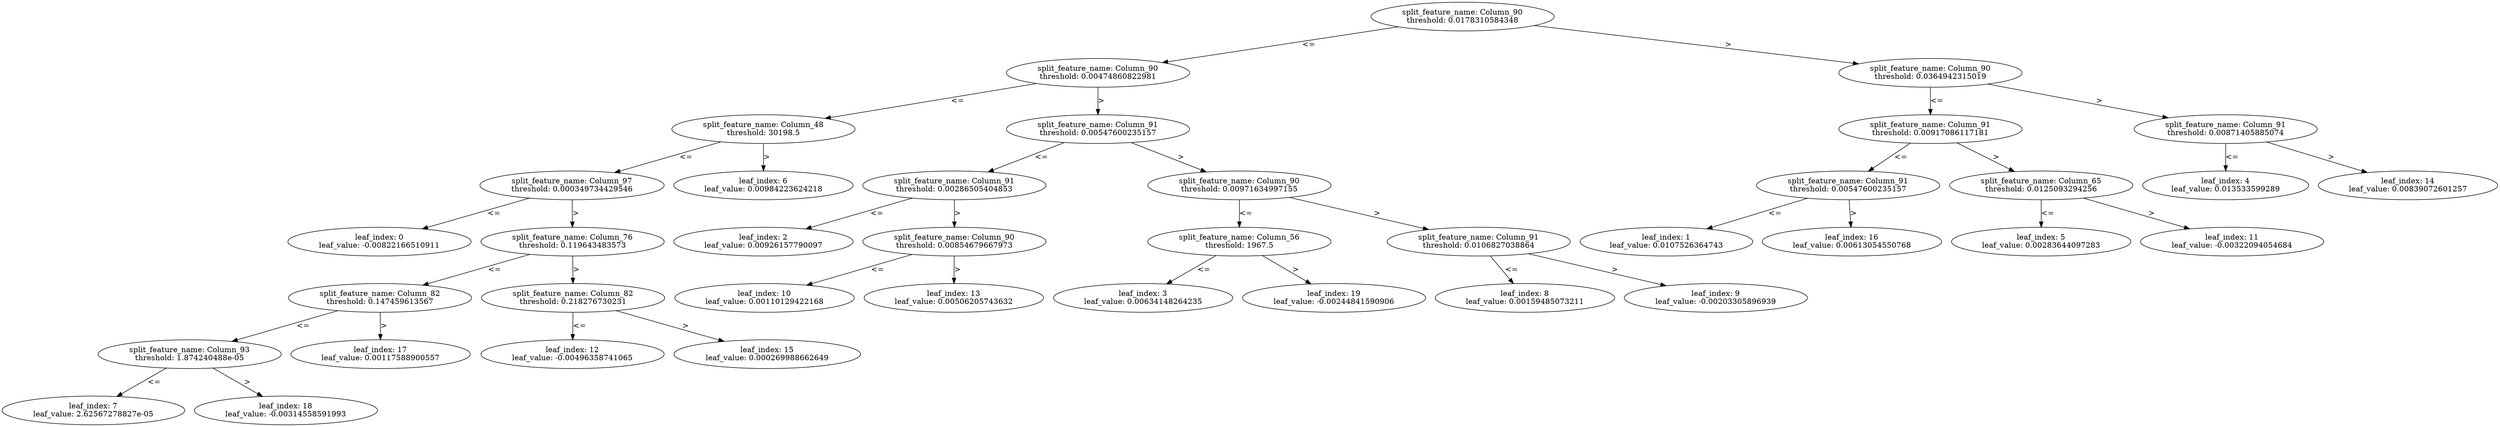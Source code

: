digraph Tree29 {
	split0 [label="split_feature_name: Column_90\nthreshold: 0.0178310584348"]
	split1 [label="split_feature_name: Column_90\nthreshold: 0.00474860822981"]
	split5 [label="split_feature_name: Column_48\nthreshold: 30198.5"]
	split6 [label="split_feature_name: Column_97\nthreshold: 0.000349734429546"]
	leaf0 [label="leaf_index: 0\nleaf_value: -0.00822166510911"]
	split6 -> leaf0 [label="<="]
	split11 [label="split_feature_name: Column_76\nthreshold: 0.119643483573"]
	split16 [label="split_feature_name: Column_82\nthreshold: 0.147459613567"]
	split17 [label="split_feature_name: Column_93\nthreshold: 1.874240488e-05"]
	leaf7 [label="leaf_index: 7\nleaf_value: 2.62567278827e-05"]
	split17 -> leaf7 [label="<="]
	leaf18 [label="leaf_index: 18\nleaf_value: -0.00314558591993"]
	split17 -> leaf18 [label=">"]
	split16 -> split17 [label="<="]
	leaf17 [label="leaf_index: 17\nleaf_value: 0.00117588900557"]
	split16 -> leaf17 [label=">"]
	split11 -> split16 [label="<="]
	split14 [label="split_feature_name: Column_82\nthreshold: 0.218276730231"]
	leaf12 [label="leaf_index: 12\nleaf_value: -0.00496358741065"]
	split14 -> leaf12 [label="<="]
	leaf15 [label="leaf_index: 15\nleaf_value: 0.000269988662649"]
	split14 -> leaf15 [label=">"]
	split11 -> split14 [label=">"]
	split6 -> split11 [label=">"]
	split5 -> split6 [label="<="]
	leaf6 [label="leaf_index: 6\nleaf_value: 0.00984223624218"]
	split5 -> leaf6 [label=">"]
	split1 -> split5 [label="<="]
	split2 [label="split_feature_name: Column_91\nthreshold: 0.00547600235157"]
	split9 [label="split_feature_name: Column_91\nthreshold: 0.00286505404853"]
	leaf2 [label="leaf_index: 2\nleaf_value: 0.00926157790097"]
	split9 -> leaf2 [label="<="]
	split12 [label="split_feature_name: Column_90\nthreshold: 0.00854679667973"]
	leaf10 [label="leaf_index: 10\nleaf_value: 0.00110129422168"]
	split12 -> leaf10 [label="<="]
	leaf13 [label="leaf_index: 13\nleaf_value: 0.00506205743632"]
	split12 -> leaf13 [label=">"]
	split9 -> split12 [label=">"]
	split2 -> split9 [label="<="]
	split7 [label="split_feature_name: Column_90\nthreshold: 0.00971634997155"]
	split18 [label="split_feature_name: Column_56\nthreshold: 1967.5"]
	leaf3 [label="leaf_index: 3\nleaf_value: 0.00634148264235"]
	split18 -> leaf3 [label="<="]
	leaf19 [label="leaf_index: 19\nleaf_value: -0.00244841590906"]
	split18 -> leaf19 [label=">"]
	split7 -> split18 [label="<="]
	split8 [label="split_feature_name: Column_91\nthreshold: 0.0106827038864"]
	leaf8 [label="leaf_index: 8\nleaf_value: 0.00159485073211"]
	split8 -> leaf8 [label="<="]
	leaf9 [label="leaf_index: 9\nleaf_value: -0.00203305896939"]
	split8 -> leaf9 [label=">"]
	split7 -> split8 [label=">"]
	split2 -> split7 [label=">"]
	split1 -> split2 [label=">"]
	split0 -> split1 [label="<="]
	split3 [label="split_feature_name: Column_90\nthreshold: 0.0364942315019"]
	split4 [label="split_feature_name: Column_91\nthreshold: 0.00917086117181"]
	split15 [label="split_feature_name: Column_91\nthreshold: 0.00547600235157"]
	leaf1 [label="leaf_index: 1\nleaf_value: 0.0107526364743"]
	split15 -> leaf1 [label="<="]
	leaf16 [label="leaf_index: 16\nleaf_value: 0.00613054550768"]
	split15 -> leaf16 [label=">"]
	split4 -> split15 [label="<="]
	split10 [label="split_feature_name: Column_65\nthreshold: 0.0125093294256"]
	leaf5 [label="leaf_index: 5\nleaf_value: 0.00283644097283"]
	split10 -> leaf5 [label="<="]
	leaf11 [label="leaf_index: 11\nleaf_value: -0.00322094054684"]
	split10 -> leaf11 [label=">"]
	split4 -> split10 [label=">"]
	split3 -> split4 [label="<="]
	split13 [label="split_feature_name: Column_91\nthreshold: 0.00871405885074"]
	leaf4 [label="leaf_index: 4\nleaf_value: 0.013533599289"]
	split13 -> leaf4 [label="<="]
	leaf14 [label="leaf_index: 14\nleaf_value: 0.00839072601257"]
	split13 -> leaf14 [label=">"]
	split3 -> split13 [label=">"]
	split0 -> split3 [label=">"]
}

